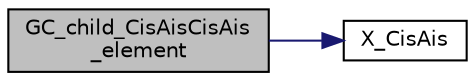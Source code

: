 digraph "GC_child_CisAisCisAis_element"
{
 // INTERACTIVE_SVG=YES
  edge [fontname="Helvetica",fontsize="10",labelfontname="Helvetica",labelfontsize="10"];
  node [fontname="Helvetica",fontsize="10",shape=record];
  rankdir="LR";
  Node1 [label="GC_child_CisAisCisAis\l_element",height=0.2,width=0.4,color="black", fillcolor="grey75", style="filled", fontcolor="black"];
  Node1 -> Node2 [color="midnightblue",fontsize="10",style="solid",fontname="Helvetica"];
  Node2 [label="X_CisAis",height=0.2,width=0.4,color="black", fillcolor="white", style="filled",URL="$mltply_8c.html#aa81e90673aeb377803302428fe3c7b64"];
}

